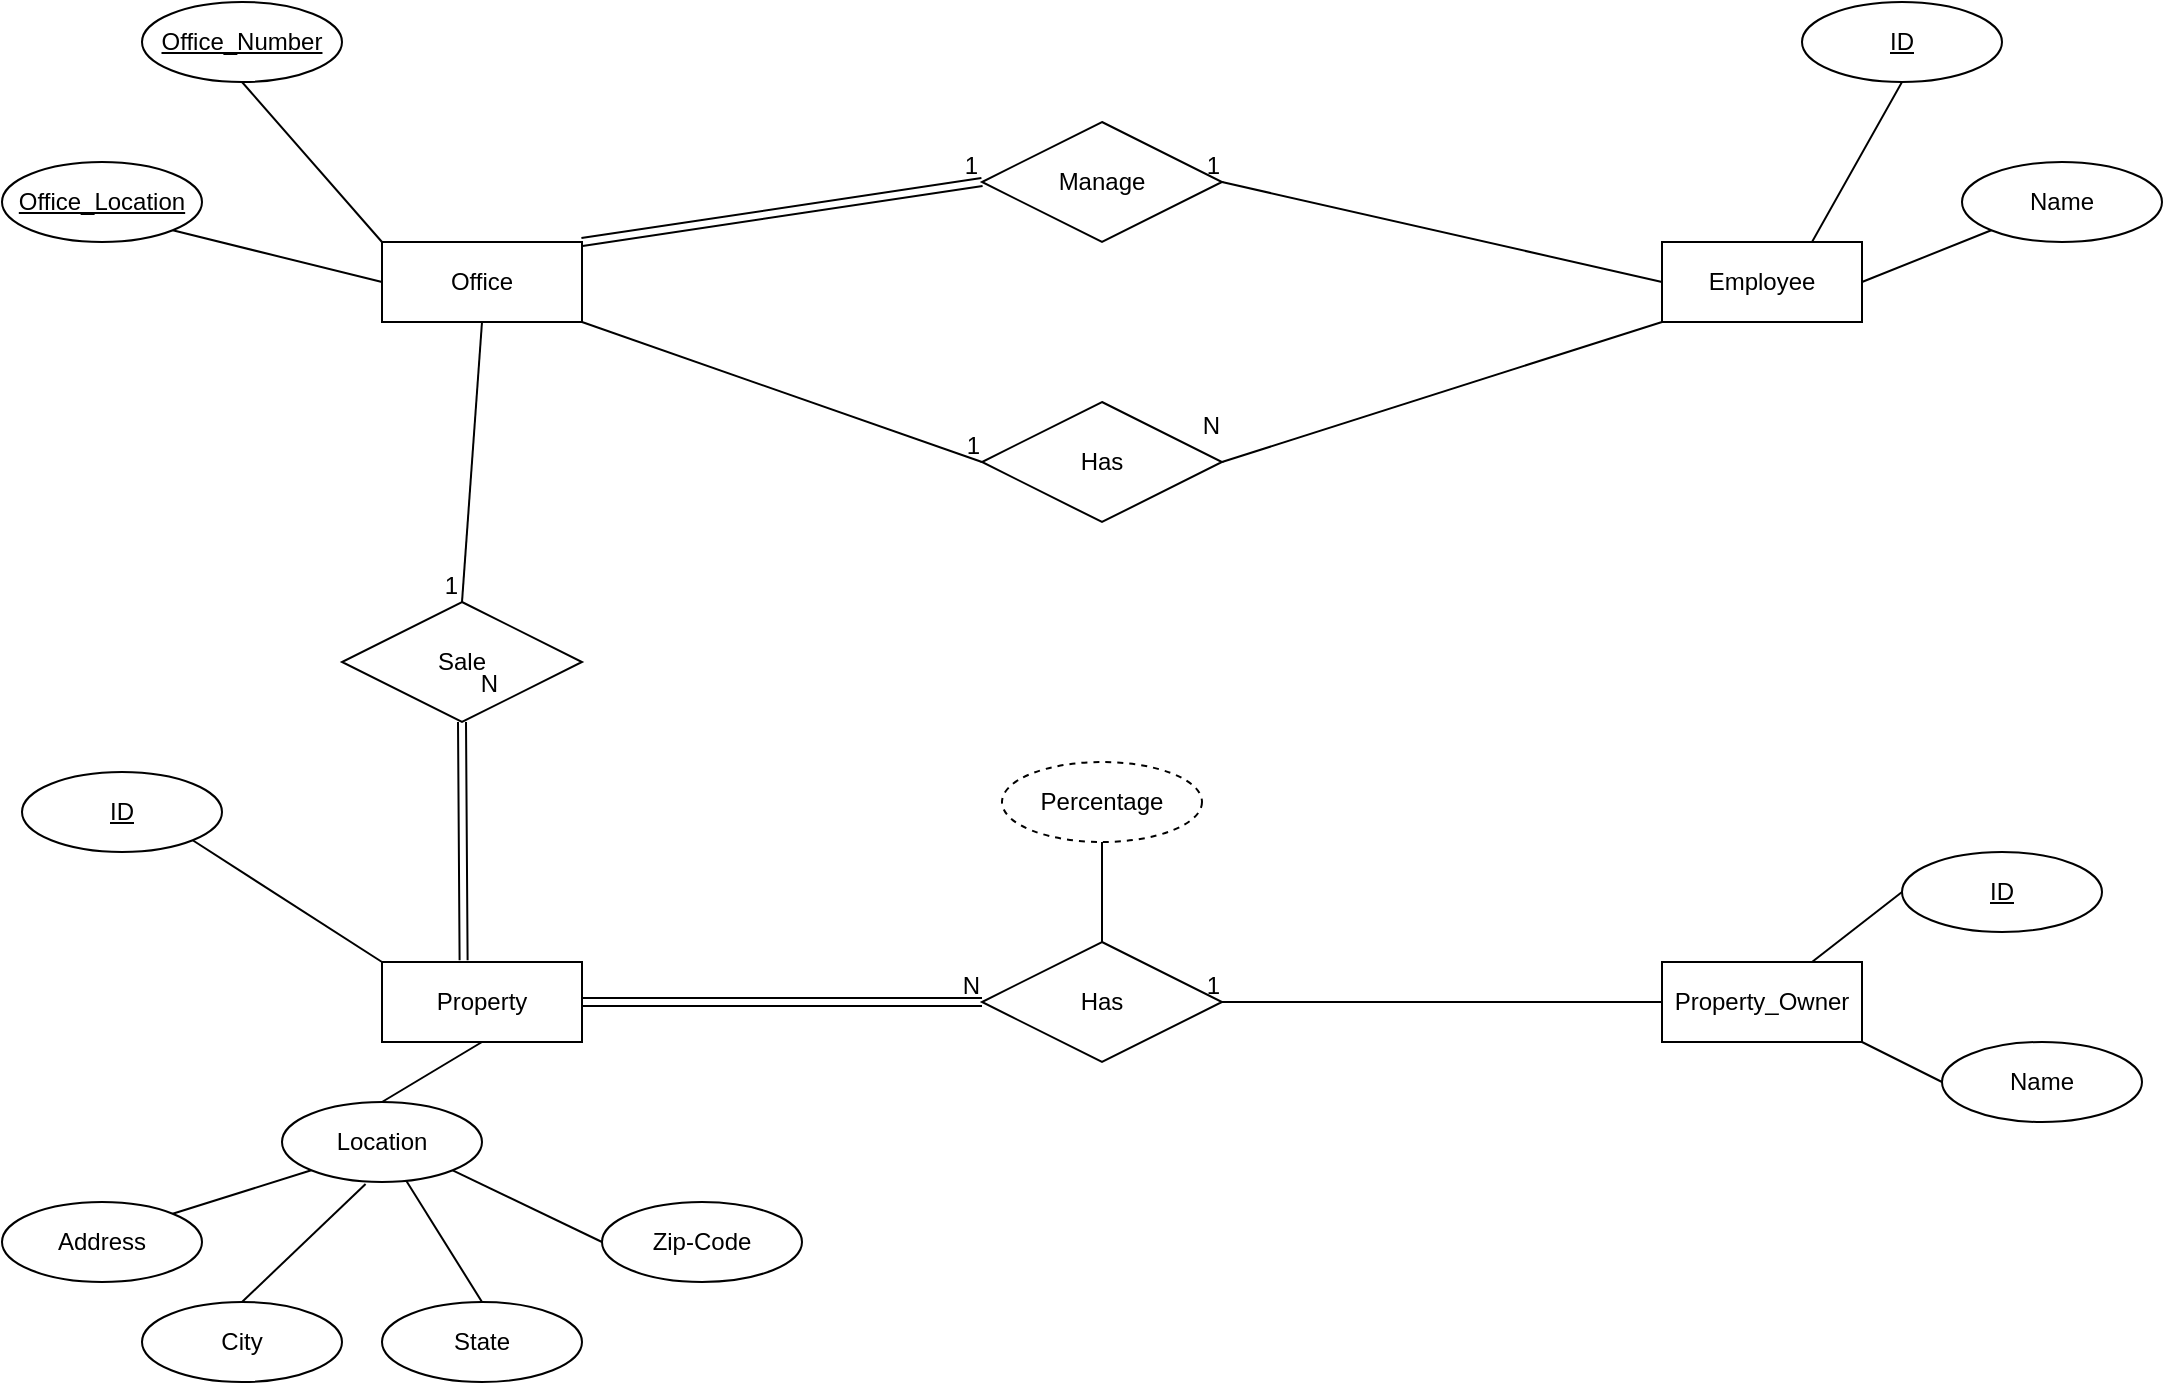 <mxfile version="21.2.1" type="device">
  <diagram name="Page-1" id="k_AYFww6y703Avpyz-q0">
    <mxGraphModel dx="1219" dy="733" grid="1" gridSize="10" guides="1" tooltips="1" connect="1" arrows="1" fold="1" page="1" pageScale="1" pageWidth="1100" pageHeight="850" math="0" shadow="0">
      <root>
        <mxCell id="0" />
        <mxCell id="1" parent="0" />
        <mxCell id="w0Y6eVmw3u6P4TPt5pLk-1" value="Office" style="whiteSpace=wrap;html=1;align=center;" vertex="1" parent="1">
          <mxGeometry x="200" y="160" width="100" height="40" as="geometry" />
        </mxCell>
        <mxCell id="w0Y6eVmw3u6P4TPt5pLk-4" value="" style="endArrow=none;html=1;rounded=0;exitX=0;exitY=0;exitDx=0;exitDy=0;entryX=0.5;entryY=1;entryDx=0;entryDy=0;" edge="1" parent="1" source="w0Y6eVmw3u6P4TPt5pLk-1" target="w0Y6eVmw3u6P4TPt5pLk-10">
          <mxGeometry relative="1" as="geometry">
            <mxPoint x="490" y="420" as="sourcePoint" />
            <mxPoint x="150" y="90.0" as="targetPoint" />
          </mxGeometry>
        </mxCell>
        <mxCell id="w0Y6eVmw3u6P4TPt5pLk-6" value="" style="endArrow=none;html=1;rounded=0;exitX=0;exitY=0.5;exitDx=0;exitDy=0;entryX=1;entryY=1;entryDx=0;entryDy=0;" edge="1" parent="1" source="w0Y6eVmw3u6P4TPt5pLk-1" target="w0Y6eVmw3u6P4TPt5pLk-12">
          <mxGeometry relative="1" as="geometry">
            <mxPoint x="230" y="170" as="sourcePoint" />
            <mxPoint x="105.355" y="134.142" as="targetPoint" />
          </mxGeometry>
        </mxCell>
        <mxCell id="w0Y6eVmw3u6P4TPt5pLk-7" value="Employee" style="whiteSpace=wrap;html=1;align=center;" vertex="1" parent="1">
          <mxGeometry x="840" y="160" width="100" height="40" as="geometry" />
        </mxCell>
        <mxCell id="w0Y6eVmw3u6P4TPt5pLk-10" value="Office_Number" style="ellipse;whiteSpace=wrap;html=1;align=center;fontStyle=4;" vertex="1" parent="1">
          <mxGeometry x="80" y="40" width="100" height="40" as="geometry" />
        </mxCell>
        <mxCell id="w0Y6eVmw3u6P4TPt5pLk-11" value="ID" style="ellipse;whiteSpace=wrap;html=1;align=center;fontStyle=4;" vertex="1" parent="1">
          <mxGeometry x="910" y="40" width="100" height="40" as="geometry" />
        </mxCell>
        <mxCell id="w0Y6eVmw3u6P4TPt5pLk-12" value="Office_Location" style="ellipse;whiteSpace=wrap;html=1;align=center;fontStyle=4;" vertex="1" parent="1">
          <mxGeometry x="10" y="120" width="100" height="40" as="geometry" />
        </mxCell>
        <mxCell id="w0Y6eVmw3u6P4TPt5pLk-13" value="Name" style="ellipse;whiteSpace=wrap;html=1;align=center;" vertex="1" parent="1">
          <mxGeometry x="990" y="120" width="100" height="40" as="geometry" />
        </mxCell>
        <mxCell id="w0Y6eVmw3u6P4TPt5pLk-14" value="" style="endArrow=none;html=1;rounded=0;exitX=0.75;exitY=0;exitDx=0;exitDy=0;entryX=0.5;entryY=1;entryDx=0;entryDy=0;" edge="1" parent="1" source="w0Y6eVmw3u6P4TPt5pLk-7" target="w0Y6eVmw3u6P4TPt5pLk-11">
          <mxGeometry relative="1" as="geometry">
            <mxPoint x="210" y="170" as="sourcePoint" />
            <mxPoint x="140" y="100" as="targetPoint" />
          </mxGeometry>
        </mxCell>
        <mxCell id="w0Y6eVmw3u6P4TPt5pLk-15" value="" style="endArrow=none;html=1;rounded=0;exitX=1;exitY=0.5;exitDx=0;exitDy=0;entryX=0;entryY=1;entryDx=0;entryDy=0;" edge="1" parent="1" source="w0Y6eVmw3u6P4TPt5pLk-7" target="w0Y6eVmw3u6P4TPt5pLk-13">
          <mxGeometry relative="1" as="geometry">
            <mxPoint x="935" y="170" as="sourcePoint" />
            <mxPoint x="980" y="110" as="targetPoint" />
          </mxGeometry>
        </mxCell>
        <mxCell id="w0Y6eVmw3u6P4TPt5pLk-16" value="Has" style="shape=rhombus;perimeter=rhombusPerimeter;whiteSpace=wrap;html=1;align=center;" vertex="1" parent="1">
          <mxGeometry x="500" y="240" width="120" height="60" as="geometry" />
        </mxCell>
        <mxCell id="w0Y6eVmw3u6P4TPt5pLk-17" value="" style="endArrow=none;html=1;rounded=0;entryX=0;entryY=0.5;entryDx=0;entryDy=0;" edge="1" parent="1" target="w0Y6eVmw3u6P4TPt5pLk-16">
          <mxGeometry relative="1" as="geometry">
            <mxPoint x="300" y="200" as="sourcePoint" />
            <mxPoint x="460" y="200" as="targetPoint" />
          </mxGeometry>
        </mxCell>
        <mxCell id="w0Y6eVmw3u6P4TPt5pLk-18" value="1" style="resizable=0;html=1;whiteSpace=wrap;align=right;verticalAlign=bottom;" connectable="0" vertex="1" parent="w0Y6eVmw3u6P4TPt5pLk-17">
          <mxGeometry x="1" relative="1" as="geometry" />
        </mxCell>
        <mxCell id="w0Y6eVmw3u6P4TPt5pLk-19" value="" style="endArrow=none;html=1;rounded=0;entryX=1;entryY=0.5;entryDx=0;entryDy=0;exitX=0;exitY=1;exitDx=0;exitDy=0;" edge="1" parent="1" source="w0Y6eVmw3u6P4TPt5pLk-7" target="w0Y6eVmw3u6P4TPt5pLk-16">
          <mxGeometry relative="1" as="geometry">
            <mxPoint x="530" y="380" as="sourcePoint" />
            <mxPoint x="690" y="380" as="targetPoint" />
          </mxGeometry>
        </mxCell>
        <mxCell id="w0Y6eVmw3u6P4TPt5pLk-20" value="N" style="resizable=0;html=1;whiteSpace=wrap;align=right;verticalAlign=bottom;" connectable="0" vertex="1" parent="w0Y6eVmw3u6P4TPt5pLk-19">
          <mxGeometry x="1" relative="1" as="geometry">
            <mxPoint x="1" y="-10" as="offset" />
          </mxGeometry>
        </mxCell>
        <mxCell id="w0Y6eVmw3u6P4TPt5pLk-21" value="Manage" style="shape=rhombus;perimeter=rhombusPerimeter;whiteSpace=wrap;html=1;align=center;" vertex="1" parent="1">
          <mxGeometry x="500" y="100" width="120" height="60" as="geometry" />
        </mxCell>
        <mxCell id="w0Y6eVmw3u6P4TPt5pLk-26" value="" style="endArrow=none;html=1;rounded=0;entryX=1;entryY=0.5;entryDx=0;entryDy=0;exitX=0;exitY=0.5;exitDx=0;exitDy=0;" edge="1" parent="1" source="w0Y6eVmw3u6P4TPt5pLk-7" target="w0Y6eVmw3u6P4TPt5pLk-21">
          <mxGeometry relative="1" as="geometry">
            <mxPoint x="430" y="210" as="sourcePoint" />
            <mxPoint x="630" y="200" as="targetPoint" />
          </mxGeometry>
        </mxCell>
        <mxCell id="w0Y6eVmw3u6P4TPt5pLk-27" value="1" style="resizable=0;html=1;whiteSpace=wrap;align=right;verticalAlign=bottom;" connectable="0" vertex="1" parent="w0Y6eVmw3u6P4TPt5pLk-26">
          <mxGeometry x="1" relative="1" as="geometry" />
        </mxCell>
        <mxCell id="w0Y6eVmw3u6P4TPt5pLk-28" value="Sale" style="shape=rhombus;perimeter=rhombusPerimeter;whiteSpace=wrap;html=1;align=center;" vertex="1" parent="1">
          <mxGeometry x="180" y="340" width="120" height="60" as="geometry" />
        </mxCell>
        <mxCell id="w0Y6eVmw3u6P4TPt5pLk-29" value="Property" style="whiteSpace=wrap;html=1;align=center;" vertex="1" parent="1">
          <mxGeometry x="200" y="520" width="100" height="40" as="geometry" />
        </mxCell>
        <mxCell id="w0Y6eVmw3u6P4TPt5pLk-30" value="" style="endArrow=none;html=1;rounded=0;entryX=0.5;entryY=0;entryDx=0;entryDy=0;exitX=0.5;exitY=1;exitDx=0;exitDy=0;" edge="1" parent="1" source="w0Y6eVmw3u6P4TPt5pLk-1" target="w0Y6eVmw3u6P4TPt5pLk-28">
          <mxGeometry relative="1" as="geometry">
            <mxPoint x="310" y="210" as="sourcePoint" />
            <mxPoint x="510" y="280" as="targetPoint" />
          </mxGeometry>
        </mxCell>
        <mxCell id="w0Y6eVmw3u6P4TPt5pLk-31" value="1" style="resizable=0;html=1;whiteSpace=wrap;align=right;verticalAlign=bottom;" connectable="0" vertex="1" parent="w0Y6eVmw3u6P4TPt5pLk-30">
          <mxGeometry x="1" relative="1" as="geometry" />
        </mxCell>
        <mxCell id="w0Y6eVmw3u6P4TPt5pLk-32" value="" style="shape=link;html=1;rounded=0;exitX=0.5;exitY=1;exitDx=0;exitDy=0;entryX=0.408;entryY=-0.022;entryDx=0;entryDy=0;entryPerimeter=0;" edge="1" parent="1" source="w0Y6eVmw3u6P4TPt5pLk-28" target="w0Y6eVmw3u6P4TPt5pLk-29">
          <mxGeometry relative="1" as="geometry">
            <mxPoint x="530" y="380" as="sourcePoint" />
            <mxPoint x="690" y="380" as="targetPoint" />
          </mxGeometry>
        </mxCell>
        <mxCell id="w0Y6eVmw3u6P4TPt5pLk-33" value="N" style="resizable=0;html=1;whiteSpace=wrap;align=right;verticalAlign=bottom;" connectable="0" vertex="1" parent="w0Y6eVmw3u6P4TPt5pLk-32">
          <mxGeometry x="1" relative="1" as="geometry">
            <mxPoint x="19" y="-129" as="offset" />
          </mxGeometry>
        </mxCell>
        <mxCell id="w0Y6eVmw3u6P4TPt5pLk-34" value="ID" style="ellipse;whiteSpace=wrap;html=1;align=center;fontStyle=4;" vertex="1" parent="1">
          <mxGeometry x="20" y="425" width="100" height="40" as="geometry" />
        </mxCell>
        <mxCell id="w0Y6eVmw3u6P4TPt5pLk-37" value="" style="endArrow=none;html=1;rounded=0;exitX=1;exitY=1;exitDx=0;exitDy=0;entryX=0;entryY=0;entryDx=0;entryDy=0;" edge="1" parent="1" source="w0Y6eVmw3u6P4TPt5pLk-34" target="w0Y6eVmw3u6P4TPt5pLk-29">
          <mxGeometry relative="1" as="geometry">
            <mxPoint x="530" y="380" as="sourcePoint" />
            <mxPoint x="690" y="380" as="targetPoint" />
          </mxGeometry>
        </mxCell>
        <mxCell id="w0Y6eVmw3u6P4TPt5pLk-39" value="Location" style="ellipse;whiteSpace=wrap;html=1;align=center;" vertex="1" parent="1">
          <mxGeometry x="150" y="590" width="100" height="40" as="geometry" />
        </mxCell>
        <mxCell id="w0Y6eVmw3u6P4TPt5pLk-40" value="" style="endArrow=none;html=1;rounded=0;exitX=0.5;exitY=0;exitDx=0;exitDy=0;entryX=0.5;entryY=1;entryDx=0;entryDy=0;" edge="1" parent="1" source="w0Y6eVmw3u6P4TPt5pLk-39" target="w0Y6eVmw3u6P4TPt5pLk-29">
          <mxGeometry relative="1" as="geometry">
            <mxPoint x="115" y="469" as="sourcePoint" />
            <mxPoint x="200" y="530" as="targetPoint" />
          </mxGeometry>
        </mxCell>
        <mxCell id="w0Y6eVmw3u6P4TPt5pLk-41" value="Address" style="ellipse;whiteSpace=wrap;html=1;align=center;" vertex="1" parent="1">
          <mxGeometry x="10" y="640" width="100" height="40" as="geometry" />
        </mxCell>
        <mxCell id="w0Y6eVmw3u6P4TPt5pLk-42" value="City" style="ellipse;whiteSpace=wrap;html=1;align=center;" vertex="1" parent="1">
          <mxGeometry x="80" y="690" width="100" height="40" as="geometry" />
        </mxCell>
        <mxCell id="w0Y6eVmw3u6P4TPt5pLk-43" value="State" style="ellipse;whiteSpace=wrap;html=1;align=center;" vertex="1" parent="1">
          <mxGeometry x="200" y="690" width="100" height="40" as="geometry" />
        </mxCell>
        <mxCell id="w0Y6eVmw3u6P4TPt5pLk-44" value="Zip-Code" style="ellipse;whiteSpace=wrap;html=1;align=center;" vertex="1" parent="1">
          <mxGeometry x="310" y="640" width="100" height="40" as="geometry" />
        </mxCell>
        <mxCell id="w0Y6eVmw3u6P4TPt5pLk-45" value="" style="endArrow=none;html=1;rounded=0;entryX=0;entryY=1;entryDx=0;entryDy=0;exitX=1;exitY=0;exitDx=0;exitDy=0;" edge="1" parent="1" source="w0Y6eVmw3u6P4TPt5pLk-41" target="w0Y6eVmw3u6P4TPt5pLk-39">
          <mxGeometry relative="1" as="geometry">
            <mxPoint x="530" y="620" as="sourcePoint" />
            <mxPoint x="690" y="620" as="targetPoint" />
          </mxGeometry>
        </mxCell>
        <mxCell id="w0Y6eVmw3u6P4TPt5pLk-46" value="" style="endArrow=none;html=1;rounded=0;entryX=0.418;entryY=1.025;entryDx=0;entryDy=0;exitX=0.5;exitY=0;exitDx=0;exitDy=0;entryPerimeter=0;" edge="1" parent="1" source="w0Y6eVmw3u6P4TPt5pLk-42" target="w0Y6eVmw3u6P4TPt5pLk-39">
          <mxGeometry relative="1" as="geometry">
            <mxPoint x="105" y="656" as="sourcePoint" />
            <mxPoint x="175" y="634" as="targetPoint" />
          </mxGeometry>
        </mxCell>
        <mxCell id="w0Y6eVmw3u6P4TPt5pLk-47" value="" style="endArrow=none;html=1;rounded=0;exitX=0.5;exitY=0;exitDx=0;exitDy=0;" edge="1" parent="1" source="w0Y6eVmw3u6P4TPt5pLk-43" target="w0Y6eVmw3u6P4TPt5pLk-39">
          <mxGeometry relative="1" as="geometry">
            <mxPoint x="140" y="700" as="sourcePoint" />
            <mxPoint x="202" y="641" as="targetPoint" />
          </mxGeometry>
        </mxCell>
        <mxCell id="w0Y6eVmw3u6P4TPt5pLk-48" value="" style="endArrow=none;html=1;rounded=0;entryX=1;entryY=1;entryDx=0;entryDy=0;exitX=0;exitY=0.5;exitDx=0;exitDy=0;" edge="1" parent="1" source="w0Y6eVmw3u6P4TPt5pLk-44" target="w0Y6eVmw3u6P4TPt5pLk-39">
          <mxGeometry relative="1" as="geometry">
            <mxPoint x="150" y="710" as="sourcePoint" />
            <mxPoint x="212" y="651" as="targetPoint" />
          </mxGeometry>
        </mxCell>
        <mxCell id="w0Y6eVmw3u6P4TPt5pLk-49" value="Property_Owner" style="whiteSpace=wrap;html=1;align=center;" vertex="1" parent="1">
          <mxGeometry x="840" y="520" width="100" height="40" as="geometry" />
        </mxCell>
        <mxCell id="w0Y6eVmw3u6P4TPt5pLk-50" value="ID" style="ellipse;whiteSpace=wrap;html=1;align=center;fontStyle=4;" vertex="1" parent="1">
          <mxGeometry x="960" y="465" width="100" height="40" as="geometry" />
        </mxCell>
        <mxCell id="w0Y6eVmw3u6P4TPt5pLk-51" value="Name" style="ellipse;whiteSpace=wrap;html=1;align=center;" vertex="1" parent="1">
          <mxGeometry x="980" y="560" width="100" height="40" as="geometry" />
        </mxCell>
        <mxCell id="w0Y6eVmw3u6P4TPt5pLk-52" value="" style="endArrow=none;html=1;rounded=0;exitX=0.75;exitY=0;exitDx=0;exitDy=0;entryX=0;entryY=0.5;entryDx=0;entryDy=0;" edge="1" parent="1" source="w0Y6eVmw3u6P4TPt5pLk-49" target="w0Y6eVmw3u6P4TPt5pLk-50">
          <mxGeometry relative="1" as="geometry">
            <mxPoint x="935" y="170" as="sourcePoint" />
            <mxPoint x="970" y="90" as="targetPoint" />
          </mxGeometry>
        </mxCell>
        <mxCell id="w0Y6eVmw3u6P4TPt5pLk-53" value="" style="endArrow=none;html=1;rounded=0;exitX=1;exitY=1;exitDx=0;exitDy=0;entryX=0;entryY=0.5;entryDx=0;entryDy=0;" edge="1" parent="1" source="w0Y6eVmw3u6P4TPt5pLk-49" target="w0Y6eVmw3u6P4TPt5pLk-51">
          <mxGeometry relative="1" as="geometry">
            <mxPoint x="945" y="180" as="sourcePoint" />
            <mxPoint x="980" y="100" as="targetPoint" />
          </mxGeometry>
        </mxCell>
        <mxCell id="w0Y6eVmw3u6P4TPt5pLk-54" value="Has" style="shape=rhombus;perimeter=rhombusPerimeter;whiteSpace=wrap;html=1;align=center;" vertex="1" parent="1">
          <mxGeometry x="500" y="510" width="120" height="60" as="geometry" />
        </mxCell>
        <mxCell id="w0Y6eVmw3u6P4TPt5pLk-56" value="Percentage" style="ellipse;whiteSpace=wrap;html=1;align=center;dashed=1;" vertex="1" parent="1">
          <mxGeometry x="510" y="420" width="100" height="40" as="geometry" />
        </mxCell>
        <mxCell id="w0Y6eVmw3u6P4TPt5pLk-57" value="" style="endArrow=none;html=1;rounded=0;entryX=0.5;entryY=1;entryDx=0;entryDy=0;exitX=0.5;exitY=0;exitDx=0;exitDy=0;" edge="1" parent="1" source="w0Y6eVmw3u6P4TPt5pLk-54" target="w0Y6eVmw3u6P4TPt5pLk-56">
          <mxGeometry relative="1" as="geometry">
            <mxPoint x="530" y="380" as="sourcePoint" />
            <mxPoint x="690" y="380" as="targetPoint" />
          </mxGeometry>
        </mxCell>
        <mxCell id="w0Y6eVmw3u6P4TPt5pLk-58" value="" style="shape=link;html=1;rounded=0;exitX=1;exitY=0.5;exitDx=0;exitDy=0;entryX=0;entryY=0.5;entryDx=0;entryDy=0;" edge="1" parent="1" source="w0Y6eVmw3u6P4TPt5pLk-29" target="w0Y6eVmw3u6P4TPt5pLk-54">
          <mxGeometry relative="1" as="geometry">
            <mxPoint x="330" y="539.41" as="sourcePoint" />
            <mxPoint x="490" y="539.41" as="targetPoint" />
          </mxGeometry>
        </mxCell>
        <mxCell id="w0Y6eVmw3u6P4TPt5pLk-59" value="N" style="resizable=0;html=1;whiteSpace=wrap;align=right;verticalAlign=bottom;" connectable="0" vertex="1" parent="w0Y6eVmw3u6P4TPt5pLk-58">
          <mxGeometry x="1" relative="1" as="geometry" />
        </mxCell>
        <mxCell id="w0Y6eVmw3u6P4TPt5pLk-60" value="" style="endArrow=none;html=1;rounded=0;exitX=0;exitY=0.5;exitDx=0;exitDy=0;entryX=1;entryY=0.5;entryDx=0;entryDy=0;" edge="1" parent="1" source="w0Y6eVmw3u6P4TPt5pLk-49" target="w0Y6eVmw3u6P4TPt5pLk-54">
          <mxGeometry relative="1" as="geometry">
            <mxPoint x="530" y="380" as="sourcePoint" />
            <mxPoint x="690" y="380" as="targetPoint" />
          </mxGeometry>
        </mxCell>
        <mxCell id="w0Y6eVmw3u6P4TPt5pLk-61" value="1" style="resizable=0;html=1;whiteSpace=wrap;align=right;verticalAlign=bottom;" connectable="0" vertex="1" parent="w0Y6eVmw3u6P4TPt5pLk-60">
          <mxGeometry x="1" relative="1" as="geometry" />
        </mxCell>
        <mxCell id="w0Y6eVmw3u6P4TPt5pLk-64" value="" style="shape=link;html=1;rounded=0;entryX=0;entryY=0.5;entryDx=0;entryDy=0;exitX=1;exitY=0;exitDx=0;exitDy=0;" edge="1" parent="1" source="w0Y6eVmw3u6P4TPt5pLk-1" target="w0Y6eVmw3u6P4TPt5pLk-21">
          <mxGeometry relative="1" as="geometry">
            <mxPoint x="310" y="139.41" as="sourcePoint" />
            <mxPoint x="470" y="139.41" as="targetPoint" />
          </mxGeometry>
        </mxCell>
        <mxCell id="w0Y6eVmw3u6P4TPt5pLk-65" value="1" style="resizable=0;html=1;whiteSpace=wrap;align=right;verticalAlign=bottom;" connectable="0" vertex="1" parent="w0Y6eVmw3u6P4TPt5pLk-64">
          <mxGeometry x="1" relative="1" as="geometry" />
        </mxCell>
      </root>
    </mxGraphModel>
  </diagram>
</mxfile>
